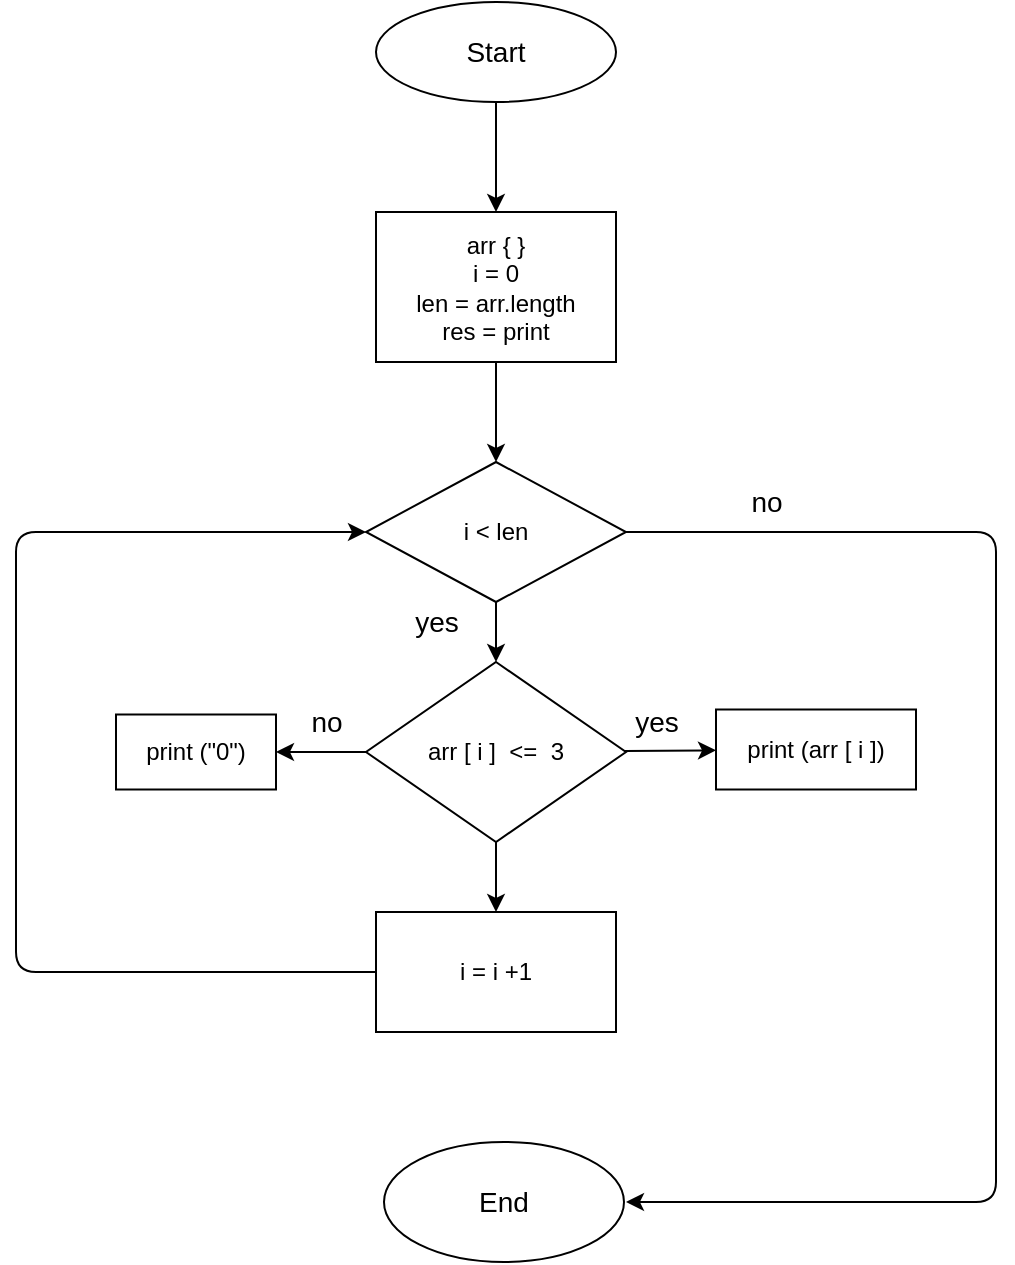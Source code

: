 <mxfile>
    <diagram id="hnxsvRdM1VsTDq7IVoJ-" name="Страница 1">
        <mxGraphModel dx="987" dy="680" grid="1" gridSize="10" guides="1" tooltips="1" connect="1" arrows="1" fold="1" page="1" pageScale="1" pageWidth="827" pageHeight="1169" math="0" shadow="0">
            <root>
                <mxCell id="0"/>
                <mxCell id="1" parent="0"/>
                <mxCell id="4" value="" style="edgeStyle=none;html=1;fontSize=14;" edge="1" parent="1" source="2" target="3">
                    <mxGeometry relative="1" as="geometry"/>
                </mxCell>
                <mxCell id="2" value="&lt;font style=&quot;font-size: 14px&quot;&gt;Start&lt;/font&gt;" style="ellipse;whiteSpace=wrap;html=1;" vertex="1" parent="1">
                    <mxGeometry x="290" y="70" width="120" height="50" as="geometry"/>
                </mxCell>
                <mxCell id="6" value="" style="edgeStyle=none;html=1;fontSize=14;entryX=0.5;entryY=0;entryDx=0;entryDy=0;" edge="1" parent="1" source="3" target="10">
                    <mxGeometry relative="1" as="geometry"/>
                </mxCell>
                <mxCell id="3" value="arr { }&lt;br&gt;i = 0&lt;br&gt;len = arr.length&lt;br&gt;res = print" style="whiteSpace=wrap;html=1;" vertex="1" parent="1">
                    <mxGeometry x="290" y="175" width="120" height="75" as="geometry"/>
                </mxCell>
                <mxCell id="14" value="" style="edgeStyle=none;html=1;fontSize=14;" edge="1" parent="1" source="5" target="13">
                    <mxGeometry relative="1" as="geometry"/>
                </mxCell>
                <mxCell id="5" value="arr [ i ]&amp;nbsp; &amp;lt;=&amp;nbsp; 3" style="rhombus;whiteSpace=wrap;html=1;" vertex="1" parent="1">
                    <mxGeometry x="285" y="400" width="130" height="90" as="geometry"/>
                </mxCell>
                <mxCell id="7" value="i = i +1" style="whiteSpace=wrap;html=1;" vertex="1" parent="1">
                    <mxGeometry x="290" y="525" width="120" height="60" as="geometry"/>
                </mxCell>
                <mxCell id="10" value="i &amp;lt; len" style="rhombus;whiteSpace=wrap;html=1;" vertex="1" parent="1">
                    <mxGeometry x="285" y="300" width="130" height="70" as="geometry"/>
                </mxCell>
                <mxCell id="11" value="print (&quot;0&quot;)" style="whiteSpace=wrap;html=1;" vertex="1" parent="1">
                    <mxGeometry x="160" y="426.25" width="80" height="37.5" as="geometry"/>
                </mxCell>
                <mxCell id="13" value="print (arr [ i ])" style="whiteSpace=wrap;html=1;" vertex="1" parent="1">
                    <mxGeometry x="460" y="423.75" width="100" height="40" as="geometry"/>
                </mxCell>
                <mxCell id="17" value="" style="endArrow=classic;html=1;fontSize=14;exitX=0;exitY=0.5;exitDx=0;exitDy=0;entryX=0;entryY=0.5;entryDx=0;entryDy=0;" edge="1" parent="1" source="7" target="10">
                    <mxGeometry width="50" height="50" relative="1" as="geometry">
                        <mxPoint x="600" y="610" as="sourcePoint"/>
                        <mxPoint x="220" y="545" as="targetPoint"/>
                        <Array as="points">
                            <mxPoint x="110" y="555"/>
                            <mxPoint x="110" y="335"/>
                        </Array>
                    </mxGeometry>
                </mxCell>
                <mxCell id="20" value="yes" style="text;html=1;align=center;verticalAlign=middle;resizable=0;points=[];autosize=1;strokeColor=none;fillColor=none;fontSize=14;" vertex="1" parent="1">
                    <mxGeometry x="410" y="420" width="40" height="20" as="geometry"/>
                </mxCell>
                <mxCell id="21" value="no" style="text;html=1;align=center;verticalAlign=middle;resizable=0;points=[];autosize=1;strokeColor=none;fillColor=none;fontSize=14;" vertex="1" parent="1">
                    <mxGeometry x="250" y="420" width="30" height="20" as="geometry"/>
                </mxCell>
                <mxCell id="22" value="" style="endArrow=classic;html=1;fontSize=14;exitX=0;exitY=0.5;exitDx=0;exitDy=0;entryX=1;entryY=0.5;entryDx=0;entryDy=0;" edge="1" parent="1" source="5" target="11">
                    <mxGeometry width="50" height="50" relative="1" as="geometry">
                        <mxPoint x="600" y="530" as="sourcePoint"/>
                        <mxPoint x="650" y="480" as="targetPoint"/>
                    </mxGeometry>
                </mxCell>
                <mxCell id="23" value="" style="endArrow=classic;html=1;fontSize=14;entryX=0.5;entryY=0;entryDx=0;entryDy=0;" edge="1" parent="1" target="5">
                    <mxGeometry width="50" height="50" relative="1" as="geometry">
                        <mxPoint x="350" y="370" as="sourcePoint"/>
                        <mxPoint x="390" y="330" as="targetPoint"/>
                    </mxGeometry>
                </mxCell>
                <mxCell id="24" value="" style="endArrow=classic;html=1;fontSize=14;exitX=0.5;exitY=1;exitDx=0;exitDy=0;entryX=0.5;entryY=0;entryDx=0;entryDy=0;" edge="1" parent="1" source="5" target="7">
                    <mxGeometry width="50" height="50" relative="1" as="geometry">
                        <mxPoint x="340" y="390" as="sourcePoint"/>
                        <mxPoint x="390" y="340" as="targetPoint"/>
                    </mxGeometry>
                </mxCell>
                <mxCell id="25" value="" style="endArrow=classic;html=1;fontSize=14;exitX=1;exitY=0.5;exitDx=0;exitDy=0;" edge="1" parent="1" source="10">
                    <mxGeometry width="50" height="50" relative="1" as="geometry">
                        <mxPoint x="340" y="530" as="sourcePoint"/>
                        <mxPoint x="415" y="670" as="targetPoint"/>
                        <Array as="points">
                            <mxPoint x="600" y="335"/>
                            <mxPoint x="600" y="670"/>
                        </Array>
                    </mxGeometry>
                </mxCell>
                <mxCell id="26" value="End" style="ellipse;whiteSpace=wrap;html=1;fontSize=14;" vertex="1" parent="1">
                    <mxGeometry x="294" y="640" width="120" height="60" as="geometry"/>
                </mxCell>
                <mxCell id="27" value="no" style="text;html=1;align=center;verticalAlign=middle;resizable=0;points=[];autosize=1;strokeColor=none;fillColor=none;fontSize=14;" vertex="1" parent="1">
                    <mxGeometry x="470" y="310" width="30" height="20" as="geometry"/>
                </mxCell>
                <mxCell id="28" value="yes" style="text;html=1;align=center;verticalAlign=middle;resizable=0;points=[];autosize=1;strokeColor=none;fillColor=none;fontSize=14;" vertex="1" parent="1">
                    <mxGeometry x="300" y="370" width="40" height="20" as="geometry"/>
                </mxCell>
            </root>
        </mxGraphModel>
    </diagram>
</mxfile>